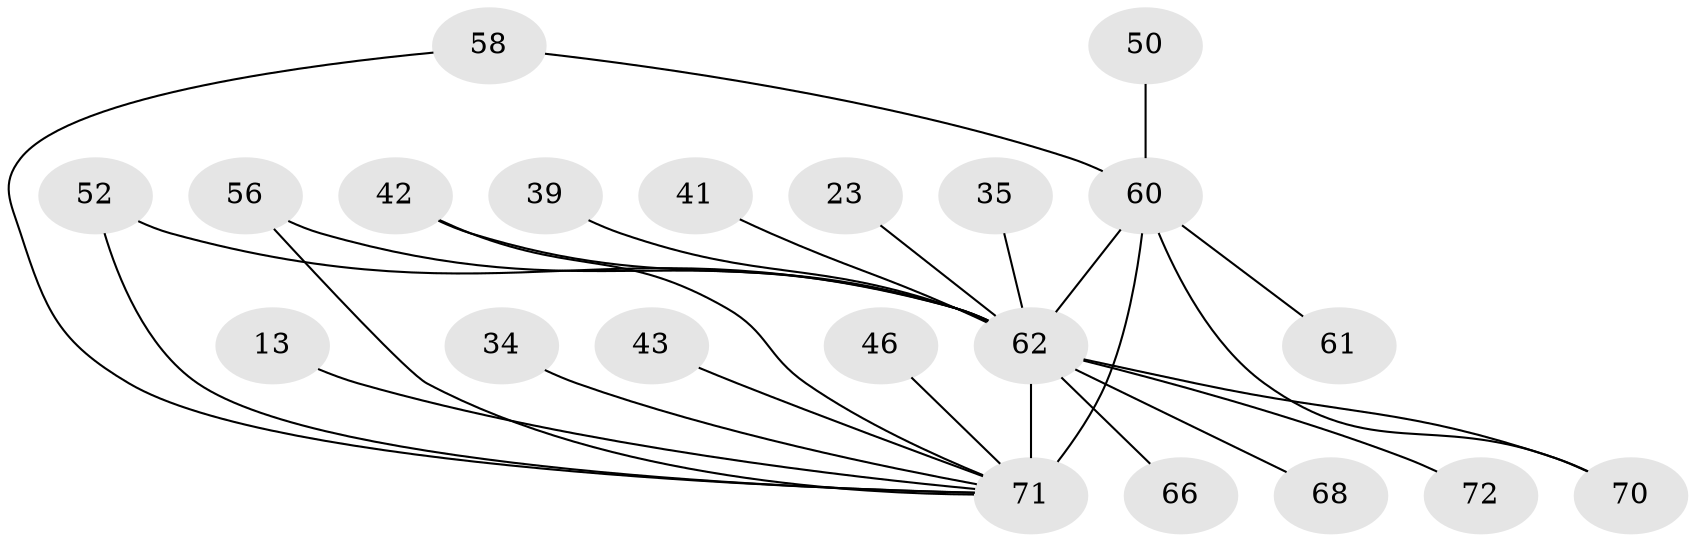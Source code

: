 // original degree distribution, {27: 0.013888888888888888, 21: 0.013888888888888888, 16: 0.013888888888888888, 13: 0.027777777777777776, 23: 0.013888888888888888, 19: 0.013888888888888888, 17: 0.013888888888888888, 18: 0.027777777777777776, 2: 0.6111111111111112, 4: 0.027777777777777776, 3: 0.19444444444444445, 7: 0.013888888888888888, 8: 0.013888888888888888}
// Generated by graph-tools (version 1.1) at 2025/46/03/04/25 21:46:50]
// undirected, 21 vertices, 26 edges
graph export_dot {
graph [start="1"]
  node [color=gray90,style=filled];
  13;
  23;
  34;
  35;
  39;
  41;
  42;
  43 [super="+14"];
  46;
  50;
  52;
  56;
  58 [super="+21"];
  60 [super="+51+22+28+26+40+55"];
  61;
  62 [super="+57+6+10+49+54+29"];
  66 [super="+18"];
  68;
  70;
  71 [super="+59+69+67"];
  72;
  13 -- 71;
  23 -- 62 [weight=2];
  34 -- 71 [weight=2];
  35 -- 62 [weight=2];
  39 -- 62 [weight=2];
  41 -- 62 [weight=2];
  42 -- 62;
  42 -- 71;
  43 -- 71 [weight=3];
  46 -- 71 [weight=2];
  50 -- 60 [weight=2];
  52 -- 62;
  52 -- 71;
  56 -- 62;
  56 -- 71;
  58 -- 60;
  58 -- 71;
  60 -- 62 [weight=21];
  60 -- 70;
  60 -- 61;
  60 -- 71 [weight=12];
  62 -- 66 [weight=2];
  62 -- 68 [weight=2];
  62 -- 70;
  62 -- 71 [weight=38];
  62 -- 72 [weight=2];
}
